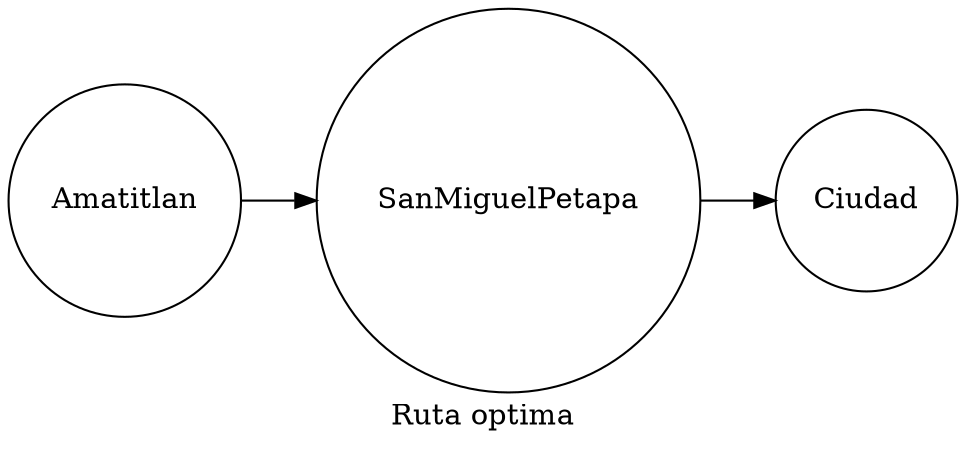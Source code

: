 digraph G {
node [shape="circle"]
rankdir = "LR"
label = "Ruta optima"
nodo0[label = "Amatitlan"];
nodo1[label = "SanMiguelPetapa"];
nodo2[label = "Ciudad"];
nodo0 -> nodo1;
nodo1 -> nodo2;

}
